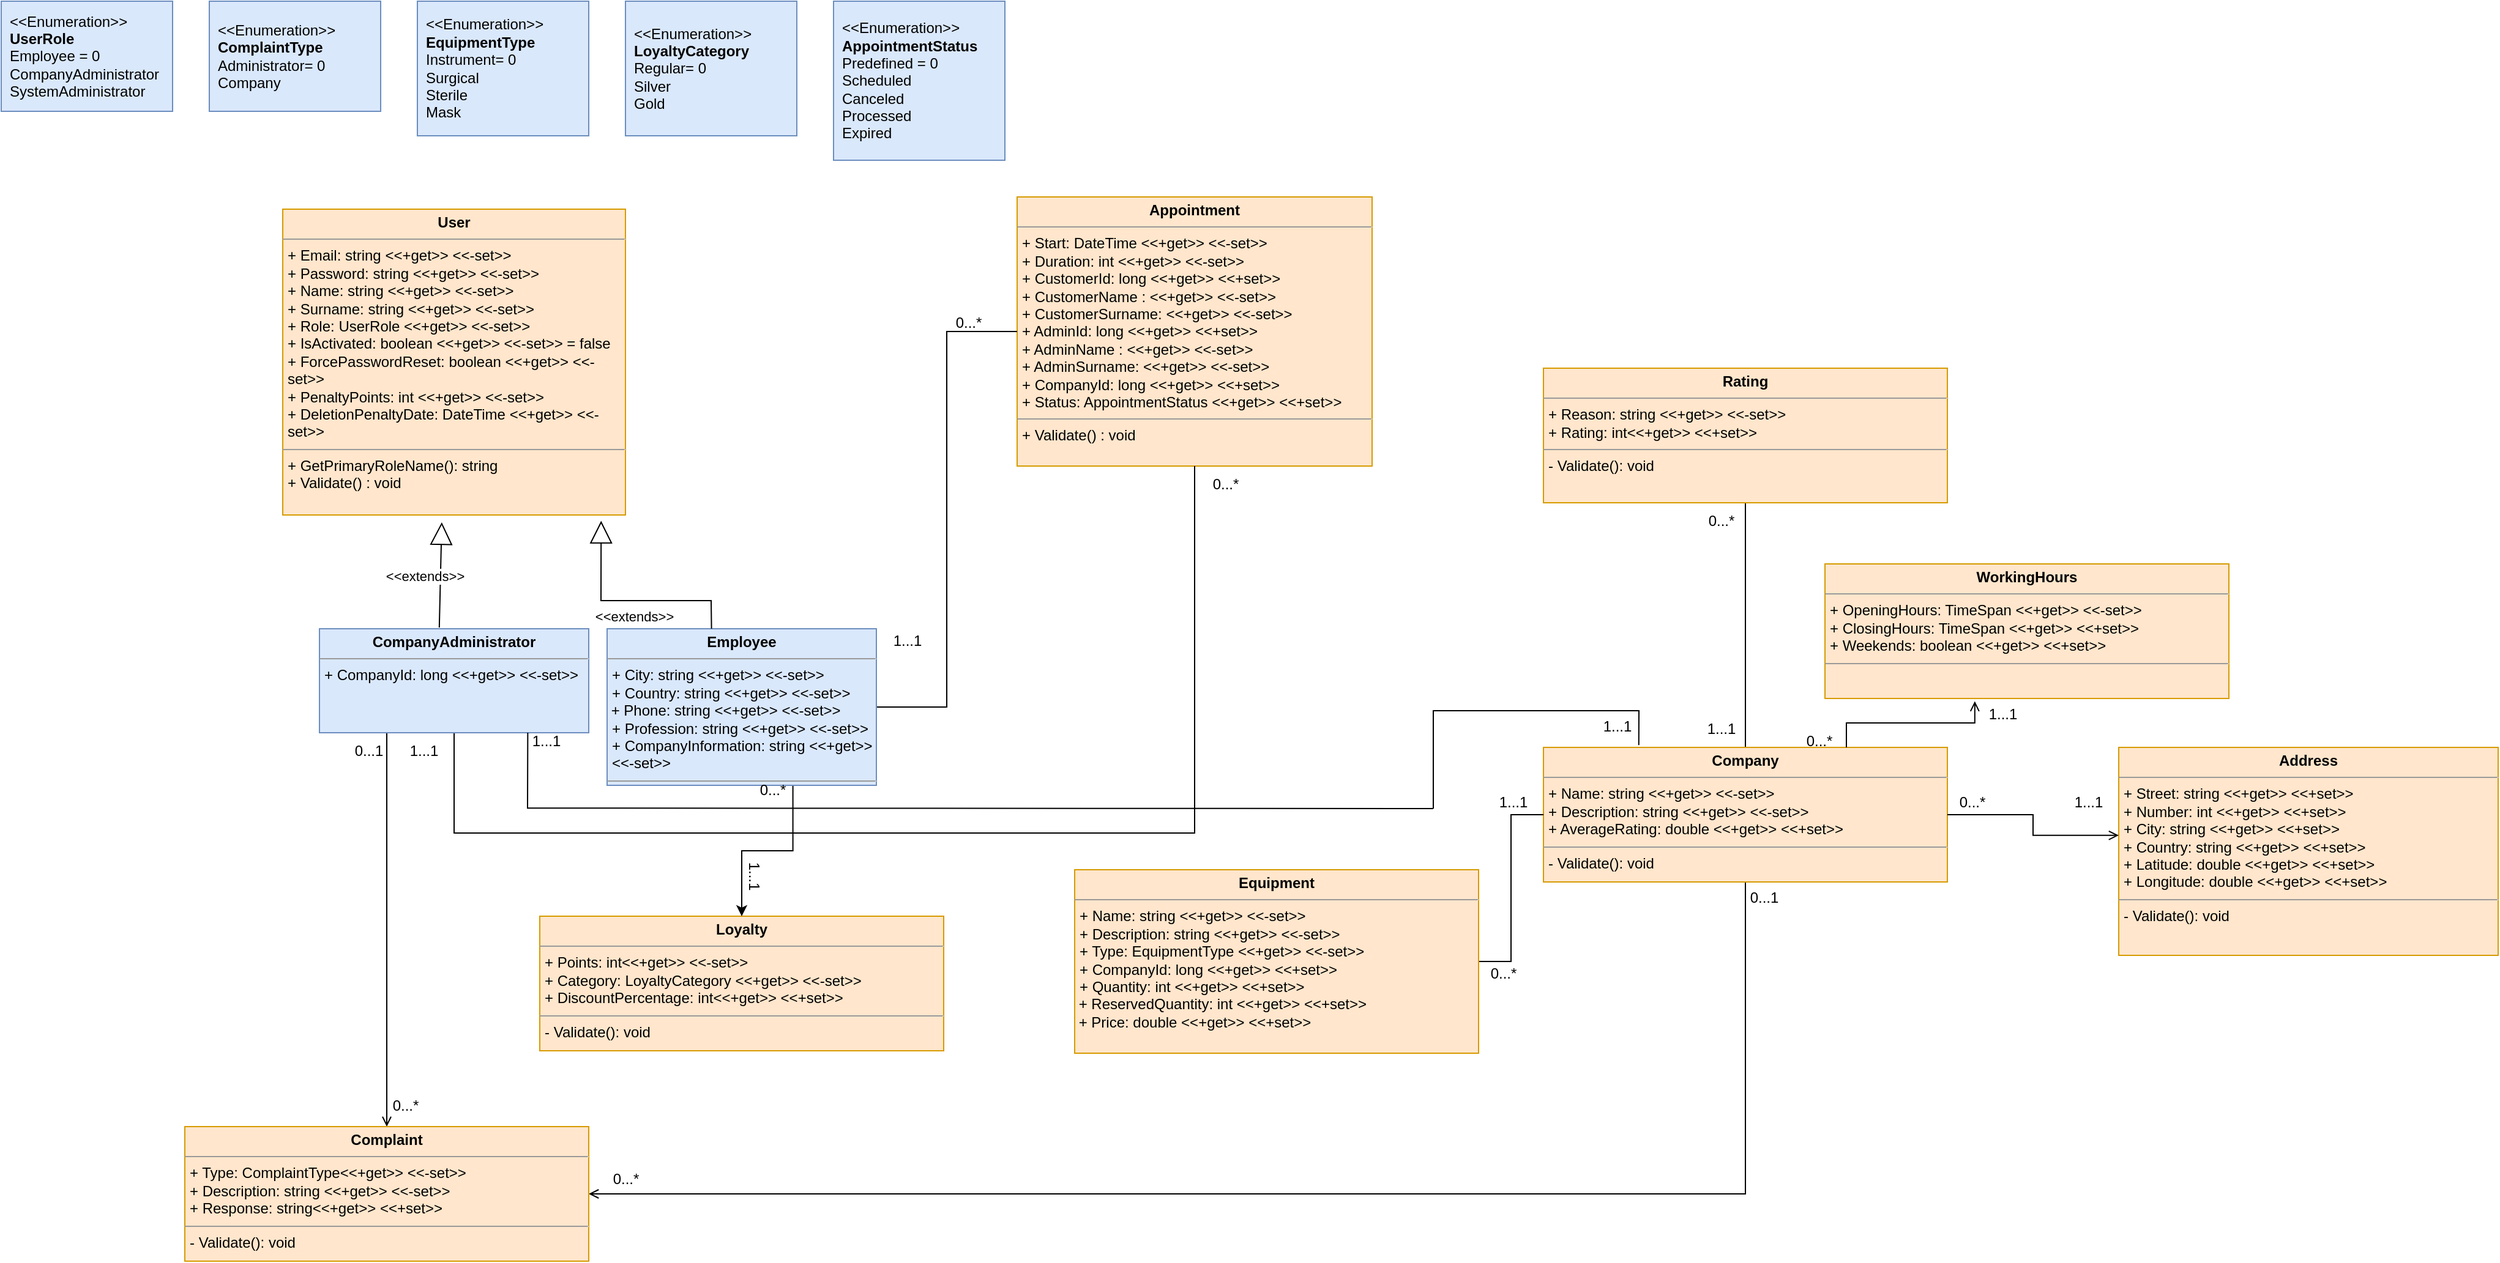 <mxfile version="22.1.18" type="google">
  <diagram id="C5RBs43oDa-KdzZeNtuy" name="Page-1">
    <mxGraphModel grid="1" page="1" gridSize="10" guides="1" tooltips="1" connect="1" arrows="1" fold="1" pageScale="1" pageWidth="827" pageHeight="1169" math="0" shadow="0">
      <root>
        <mxCell id="WIyWlLk6GJQsqaUBKTNV-0" />
        <mxCell id="WIyWlLk6GJQsqaUBKTNV-1" parent="WIyWlLk6GJQsqaUBKTNV-0" />
        <mxCell id="YwRc06k_W23xmMT741oA-0" value="&lt;p style=&quot;border-color: var(--border-color); margin: 4px 0px 0px; text-align: center;&quot;&gt;&lt;b&gt;User&lt;/b&gt;&lt;/p&gt;&lt;hr style=&quot;border-color: var(--border-color);&quot; size=&quot;1&quot;&gt;&lt;p style=&quot;border-color: var(--border-color); margin: 0px 0px 0px 4px;&quot;&gt;+ Email: string &amp;lt;&amp;lt;+get&amp;gt;&amp;gt; &amp;lt;&amp;lt;-set&amp;gt;&amp;gt;&lt;/p&gt;&lt;p style=&quot;border-color: var(--border-color); margin: 0px 0px 0px 4px;&quot;&gt;+ Password: string &amp;lt;&amp;lt;+get&amp;gt;&amp;gt; &amp;lt;&amp;lt;-set&amp;gt;&amp;gt;&lt;/p&gt;&lt;p style=&quot;border-color: var(--border-color); margin: 0px 0px 0px 4px;&quot;&gt;+ Name: string &amp;lt;&amp;lt;+get&amp;gt;&amp;gt; &amp;lt;&amp;lt;-set&amp;gt;&amp;gt;&lt;/p&gt;&lt;p style=&quot;border-color: var(--border-color); margin: 0px 0px 0px 4px;&quot;&gt;+ Surname: string &amp;lt;&amp;lt;+get&amp;gt;&amp;gt; &amp;lt;&amp;lt;-set&amp;gt;&amp;gt;&lt;/p&gt;&lt;div&gt;&lt;p style=&quot;border-color: var(--border-color); margin: 0px 0px 0px 4px;&quot;&gt;+ Role: UserRole &amp;lt;&amp;lt;+get&amp;gt;&amp;gt; &amp;lt;&amp;lt;-set&amp;gt;&amp;gt;&lt;/p&gt;&lt;p style=&quot;border-color: var(--border-color); margin: 0px 0px 0px 4px;&quot;&gt;+ IsActivated: boolean &amp;lt;&amp;lt;+get&amp;gt;&amp;gt; &amp;lt;&amp;lt;-set&amp;gt;&amp;gt; = false&lt;/p&gt;&lt;p style=&quot;border-color: var(--border-color); margin: 0px 0px 0px 4px;&quot;&gt;+ ForcePasswordReset: boolean &amp;lt;&amp;lt;+get&amp;gt;&amp;gt; &amp;lt;&amp;lt;-set&amp;gt;&amp;gt;&amp;nbsp;&lt;br&gt;&lt;/p&gt;&lt;p style=&quot;border-color: var(--border-color); margin: 0px 0px 0px 4px;&quot;&gt;+ PenaltyPoints: int &amp;lt;&amp;lt;+get&amp;gt;&amp;gt; &amp;lt;&amp;lt;-set&amp;gt;&amp;gt;&lt;/p&gt;&lt;/div&gt;&lt;div&gt;&lt;div style=&quot;border-color: var(--border-color);&quot;&gt;&lt;p style=&quot;border-color: var(--border-color); margin: 0px 0px 0px 4px;&quot;&gt;+ DeletionPenaltyDate: DateTime &amp;lt;&amp;lt;+get&amp;gt;&amp;gt; &amp;lt;&amp;lt;-set&amp;gt;&amp;gt;&lt;/p&gt;&lt;/div&gt;&lt;/div&gt;&lt;hr style=&quot;border-color: var(--border-color);&quot; size=&quot;1&quot;&gt;&lt;p style=&quot;border-color: var(--border-color); margin: 0px 0px 0px 4px;&quot;&gt;+ GetPrimaryRoleName(): string&lt;/p&gt;&lt;p style=&quot;border-color: var(--border-color); margin: 0px 0px 0px 4px;&quot;&gt;+&amp;nbsp;Validate() : void&lt;/p&gt;&lt;div&gt;&lt;br&gt;&lt;/div&gt;&lt;p style=&quot;border-color: var(--border-color); margin: 0px 0px 0px 4px;&quot;&gt;&lt;span style=&quot;background-color: initial;&quot;&gt;&lt;br&gt;&lt;/span&gt;&lt;/p&gt;&lt;p style=&quot;border-color: var(--border-color); margin: 0px 0px 0px 4px;&quot;&gt;&lt;br&gt;&lt;/p&gt;" style="verticalAlign=top;align=left;overflow=fill;fontSize=12;fontFamily=Helvetica;html=1;whiteSpace=wrap;fillColor=#ffe6cc;strokeColor=#d79b00;" vertex="1" parent="WIyWlLk6GJQsqaUBKTNV-1">
          <mxGeometry x="-1410" y="-970" width="280" height="250" as="geometry" />
        </mxCell>
        <mxCell id="YwRc06k_W23xmMT741oA-1" value="&lt;p style=&quot;border-color: var(--border-color); margin: 4px 0px 0px; text-align: center;&quot;&gt;&lt;b&gt;Address&lt;/b&gt;&lt;/p&gt;&lt;hr style=&quot;border-color: var(--border-color);&quot; size=&quot;1&quot;&gt;&lt;p style=&quot;border-color: var(--border-color); margin: 0px 0px 0px 4px;&quot;&gt;+ Street: string &amp;lt;&amp;lt;+get&amp;gt;&amp;gt; &amp;lt;&amp;lt;+set&amp;gt;&amp;gt;&lt;/p&gt;&lt;p style=&quot;border-color: var(--border-color); margin: 0px 0px 0px 4px;&quot;&gt;+ Number: int &amp;lt;&amp;lt;+get&amp;gt;&amp;gt; &amp;lt;&amp;lt;+set&amp;gt;&amp;gt;&lt;br&gt;&lt;/p&gt;&lt;p style=&quot;border-color: var(--border-color); margin: 0px 0px 0px 4px;&quot;&gt;&lt;/p&gt;&lt;p style=&quot;border-color: var(--border-color); margin: 0px 0px 0px 4px;&quot;&gt;+ City: string &amp;lt;&amp;lt;+get&amp;gt;&amp;gt; &amp;lt;&amp;lt;+set&amp;gt;&amp;gt;&lt;/p&gt;&lt;p style=&quot;border-color: var(--border-color); margin: 0px 0px 0px 4px;&quot;&gt;+ Country: string &amp;lt;&amp;lt;+get&amp;gt;&amp;gt; &amp;lt;&amp;lt;+set&amp;gt;&amp;gt;&lt;br&gt;&lt;/p&gt;&lt;p style=&quot;border-color: var(--border-color); margin: 0px 0px 0px 4px;&quot;&gt;+ Latitude: double &amp;lt;&amp;lt;+get&amp;gt;&amp;gt; &amp;lt;&amp;lt;+set&amp;gt;&amp;gt;&lt;br style=&quot;border-color: var(--border-color);&quot;&gt;&lt;/p&gt;&lt;p style=&quot;border-color: var(--border-color); margin: 0px 0px 0px 4px;&quot;&gt;+ Longitude: double &amp;lt;&amp;lt;+get&amp;gt;&amp;gt; &amp;lt;&amp;lt;+set&amp;gt;&amp;gt;&lt;/p&gt;&lt;hr style=&quot;border-color: var(--border-color);&quot; size=&quot;1&quot;&gt;&lt;p style=&quot;border-color: var(--border-color); margin: 0px 0px 0px 4px;&quot;&gt;- Validate(): void&lt;/p&gt;" style="verticalAlign=top;align=left;overflow=fill;fontSize=12;fontFamily=Helvetica;html=1;whiteSpace=wrap;fillColor=#ffe6cc;strokeColor=#d79b00;" vertex="1" parent="WIyWlLk6GJQsqaUBKTNV-1">
          <mxGeometry x="90" y="-530" width="310" height="170" as="geometry" />
        </mxCell>
        <mxCell id="YwRc06k_W23xmMT741oA-6" style="edgeStyle=orthogonalEdgeStyle;rounded=0;orthogonalLoop=1;jettySize=auto;html=1;entryX=0.5;entryY=1;entryDx=0;entryDy=0;startArrow=none;startFill=0;endArrow=none;endFill=0;" edge="1" parent="WIyWlLk6GJQsqaUBKTNV-1" source="N8vuh8ufl2t06y0tK-Bv-1" target="YwRc06k_W23xmMT741oA-4">
          <mxGeometry relative="1" as="geometry" />
        </mxCell>
        <mxCell id="YwRc06k_W23xmMT741oA-25" style="edgeStyle=orthogonalEdgeStyle;rounded=0;orthogonalLoop=1;jettySize=auto;html=1;entryX=1;entryY=0.5;entryDx=0;entryDy=0;endArrow=open;endFill=0;" edge="1" parent="WIyWlLk6GJQsqaUBKTNV-1" source="N8vuh8ufl2t06y0tK-Bv-1" target="N8vuh8ufl2t06y0tK-Bv-4">
          <mxGeometry relative="1" as="geometry">
            <mxPoint x="-300" y="100" as="targetPoint" />
            <Array as="points">
              <mxPoint x="-215" y="-165" />
            </Array>
          </mxGeometry>
        </mxCell>
        <mxCell id="N8vuh8ufl2t06y0tK-Bv-1" value="&lt;p style=&quot;border-color: var(--border-color); margin: 4px 0px 0px; text-align: center;&quot;&gt;&lt;b&gt;Company&lt;/b&gt;&lt;/p&gt;&lt;hr style=&quot;border-color: var(--border-color);&quot; size=&quot;1&quot;&gt;&lt;p style=&quot;border-color: var(--border-color); margin: 0px 0px 0px 4px;&quot;&gt;+ Name: string &amp;lt;&amp;lt;+get&amp;gt;&amp;gt; &amp;lt;&amp;lt;-set&amp;gt;&amp;gt;&lt;/p&gt;&lt;p style=&quot;border-color: var(--border-color); margin: 0px 0px 0px 4px;&quot;&gt;+ Description: string &amp;lt;&amp;lt;+get&amp;gt;&amp;gt; &amp;lt;&amp;lt;-set&amp;gt;&amp;gt;&lt;/p&gt;&lt;p style=&quot;border-color: var(--border-color); margin: 0px 0px 0px 4px;&quot;&gt;+ AverageRating: double &amp;lt;&amp;lt;+get&amp;gt;&amp;gt; &amp;lt;&amp;lt;+set&amp;gt;&amp;gt;&lt;/p&gt;&lt;hr style=&quot;border-color: var(--border-color);&quot; size=&quot;1&quot;&gt;&lt;p style=&quot;border-color: var(--border-color); margin: 0px 0px 0px 4px;&quot;&gt;- Validate(): void&lt;/p&gt;" style="verticalAlign=top;align=left;overflow=fill;fontSize=12;fontFamily=Helvetica;html=1;whiteSpace=wrap;fillColor=#ffe6cc;strokeColor=#d79b00;" vertex="1" parent="WIyWlLk6GJQsqaUBKTNV-1">
          <mxGeometry x="-380" y="-530" width="330" height="110" as="geometry" />
        </mxCell>
        <mxCell id="YwRc06k_W23xmMT741oA-3" value="&amp;lt;&amp;lt;Enumeration&amp;gt;&amp;gt;&lt;br&gt;&lt;b&gt;UserRole&lt;/b&gt;&lt;br&gt;&lt;div&gt;Employee = 0&lt;/div&gt;&lt;div&gt;CompanyAdministrator&lt;/div&gt;&lt;div&gt;SystemAdministrator&lt;/div&gt;" style="html=1;whiteSpace=wrap;fontFamily=Helvetica;fillColor=#dae8fc;strokeColor=#6c8ebf;align=left;spacingLeft=5;" vertex="1" parent="WIyWlLk6GJQsqaUBKTNV-1">
          <mxGeometry x="-1640" y="-1140" width="140" height="90" as="geometry" />
        </mxCell>
        <mxCell id="YwRc06k_W23xmMT741oA-33" style="edgeStyle=orthogonalEdgeStyle;rounded=0;orthogonalLoop=1;jettySize=auto;html=1;entryX=0;entryY=0.5;entryDx=0;entryDy=0;endArrow=none;endFill=0;" edge="1" parent="WIyWlLk6GJQsqaUBKTNV-1" source="N8vuh8ufl2t06y0tK-Bv-2" target="N8vuh8ufl2t06y0tK-Bv-1">
          <mxGeometry relative="1" as="geometry" />
        </mxCell>
        <mxCell id="N8vuh8ufl2t06y0tK-Bv-2" value="&lt;p style=&quot;border-color: var(--border-color); margin: 4px 0px 0px; text-align: center;&quot;&gt;&lt;b&gt;Equipment&lt;/b&gt;&lt;/p&gt;&lt;hr style=&quot;border-color: var(--border-color);&quot; size=&quot;1&quot;&gt;&lt;p style=&quot;border-color: var(--border-color); margin: 0px 0px 0px 4px;&quot;&gt;+ Name: string &amp;lt;&amp;lt;+get&amp;gt;&amp;gt; &amp;lt;&amp;lt;-set&amp;gt;&amp;gt;&lt;/p&gt;&lt;p style=&quot;border-color: var(--border-color); margin: 0px 0px 0px 4px;&quot;&gt;+ Description: string &amp;lt;&amp;lt;+get&amp;gt;&amp;gt; &amp;lt;&amp;lt;-set&amp;gt;&amp;gt;&lt;br&gt;&lt;/p&gt;&lt;p style=&quot;border-color: var(--border-color); margin: 0px 0px 0px 4px;&quot;&gt;&lt;/p&gt;&lt;p style=&quot;border-color: var(--border-color); margin: 0px 0px 0px 4px;&quot;&gt;+ Type: EquipmentType &amp;lt;&amp;lt;+get&amp;gt;&amp;gt; &amp;lt;&amp;lt;-set&amp;gt;&amp;gt;&lt;/p&gt;&lt;p style=&quot;border-color: var(--border-color); margin: 0px 0px 0px 4px;&quot;&gt;+ CompanyId: long &amp;lt;&amp;lt;+get&amp;gt;&amp;gt; &amp;lt;&amp;lt;+set&amp;gt;&amp;gt;&lt;/p&gt;&lt;p style=&quot;border-color: var(--border-color); margin: 0px 0px 0px 4px;&quot;&gt;+ Quantity: int &amp;lt;&amp;lt;+get&amp;gt;&amp;gt; &amp;lt;&amp;lt;+set&amp;gt;&amp;gt;&lt;br&gt;&lt;/p&gt;&lt;div&gt;&amp;nbsp;+ ReservedQuantity: int &amp;lt;&amp;lt;+get&amp;gt;&amp;gt; &amp;lt;&amp;lt;+set&amp;gt;&amp;gt;&lt;br&gt;&lt;/div&gt;&lt;div&gt;&amp;nbsp;+ Price: double &amp;lt;&amp;lt;+get&amp;gt;&amp;gt; &amp;lt;&amp;lt;+set&amp;gt;&amp;gt;&lt;br&gt;&lt;/div&gt;&lt;div&gt;&lt;br&gt;&lt;/div&gt;&lt;hr style=&quot;border-color: var(--border-color);&quot; size=&quot;1&quot;&gt;&lt;p style=&quot;border-color: var(--border-color); margin: 0px 0px 0px 4px;&quot;&gt;&lt;br&gt;&lt;/p&gt;" style="verticalAlign=top;align=left;overflow=fill;fontSize=12;fontFamily=Helvetica;html=1;whiteSpace=wrap;fillColor=#ffe6cc;strokeColor=#d79b00;" vertex="1" parent="WIyWlLk6GJQsqaUBKTNV-1">
          <mxGeometry x="-763" y="-430" width="330" height="150" as="geometry" />
        </mxCell>
        <mxCell id="N8vuh8ufl2t06y0tK-Bv-3" value="&amp;lt;&amp;lt;Enumeration&amp;gt;&amp;gt;&lt;br&gt;&lt;b&gt;EquipmentType&lt;/b&gt;&lt;br&gt;&lt;div&gt;Instrument= 0&lt;/div&gt;&lt;div&gt;Surgical&lt;/div&gt;&lt;div&gt;Sterile&lt;/div&gt;&lt;div&gt;Mask&lt;/div&gt;" style="html=1;whiteSpace=wrap;fontFamily=Helvetica;fillColor=#dae8fc;strokeColor=#6c8ebf;align=left;spacingLeft=5;" vertex="1" parent="WIyWlLk6GJQsqaUBKTNV-1">
          <mxGeometry x="-1300" y="-1140" width="140" height="110" as="geometry" />
        </mxCell>
        <mxCell id="YwRc06k_W23xmMT741oA-24" style="edgeStyle=orthogonalEdgeStyle;rounded=0;orthogonalLoop=1;jettySize=auto;html=1;entryX=0.25;entryY=1;entryDx=0;entryDy=0;endArrow=none;endFill=0;startArrow=open;startFill=0;" edge="1" parent="WIyWlLk6GJQsqaUBKTNV-1" source="N8vuh8ufl2t06y0tK-Bv-4" target="YwRc06k_W23xmMT741oA-11">
          <mxGeometry relative="1" as="geometry" />
        </mxCell>
        <mxCell id="N8vuh8ufl2t06y0tK-Bv-4" value="&lt;p style=&quot;border-color: var(--border-color); margin: 4px 0px 0px; text-align: center;&quot;&gt;&lt;b&gt;Complaint&lt;/b&gt;&lt;/p&gt;&lt;hr style=&quot;border-color: var(--border-color);&quot; size=&quot;1&quot;&gt;&lt;p style=&quot;border-color: var(--border-color); margin: 0px 0px 0px 4px;&quot;&gt;+ Type: ComplaintType&amp;lt;&amp;lt;+get&amp;gt;&amp;gt; &amp;lt;&amp;lt;-set&amp;gt;&amp;gt;&lt;/p&gt;&lt;p style=&quot;border-color: var(--border-color); margin: 0px 0px 0px 4px;&quot;&gt;+ Description: string &amp;lt;&amp;lt;+get&amp;gt;&amp;gt; &amp;lt;&amp;lt;-set&amp;gt;&amp;gt;&lt;/p&gt;&lt;p style=&quot;border-color: var(--border-color); margin: 0px 0px 0px 4px;&quot;&gt;+ Response: string&amp;lt;&amp;lt;+get&amp;gt;&amp;gt; &amp;lt;&amp;lt;+set&amp;gt;&amp;gt;&lt;/p&gt;&lt;hr style=&quot;border-color: var(--border-color);&quot; size=&quot;1&quot;&gt;&lt;p style=&quot;border-color: var(--border-color); margin: 0px 0px 0px 4px;&quot;&gt;- Validate(): void&lt;/p&gt;" style="verticalAlign=top;align=left;overflow=fill;fontSize=12;fontFamily=Helvetica;html=1;whiteSpace=wrap;fillColor=#ffe6cc;strokeColor=#d79b00;" vertex="1" parent="WIyWlLk6GJQsqaUBKTNV-1">
          <mxGeometry x="-1490" y="-220" width="330" height="110" as="geometry" />
        </mxCell>
        <mxCell id="N8vuh8ufl2t06y0tK-Bv-5" value="&amp;lt;&amp;lt;Enumeration&amp;gt;&amp;gt;&lt;br&gt;&lt;b&gt;ComplaintType&lt;/b&gt;&lt;br&gt;&lt;div&gt;Administrator= 0&lt;/div&gt;&lt;div&gt;Company&lt;/div&gt;" style="html=1;whiteSpace=wrap;fontFamily=Helvetica;fillColor=#dae8fc;strokeColor=#6c8ebf;align=left;spacingLeft=5;" vertex="1" parent="WIyWlLk6GJQsqaUBKTNV-1">
          <mxGeometry x="-1470" y="-1140" width="140" height="90" as="geometry" />
        </mxCell>
        <mxCell id="N8vuh8ufl2t06y0tK-Bv-6" value="&lt;p style=&quot;border-color: var(--border-color); margin: 4px 0px 0px; text-align: center;&quot;&gt;&lt;b&gt;Loyalty&lt;/b&gt;&lt;/p&gt;&lt;hr style=&quot;border-color: var(--border-color);&quot; size=&quot;1&quot;&gt;&lt;p style=&quot;border-color: var(--border-color); margin: 0px 0px 0px 4px;&quot;&gt;+ Points: int&amp;lt;&amp;lt;+get&amp;gt;&amp;gt; &amp;lt;&amp;lt;-set&amp;gt;&amp;gt;&lt;/p&gt;&lt;p style=&quot;border-color: var(--border-color); margin: 0px 0px 0px 4px;&quot;&gt;+ Category: LoyaltyCategory &amp;lt;&amp;lt;+get&amp;gt;&amp;gt; &amp;lt;&amp;lt;-set&amp;gt;&amp;gt;&lt;/p&gt;&lt;p style=&quot;border-color: var(--border-color); margin: 0px 0px 0px 4px;&quot;&gt;+ DiscountPercentage: int&amp;lt;&amp;lt;+get&amp;gt;&amp;gt; &amp;lt;&amp;lt;+set&amp;gt;&amp;gt;&lt;/p&gt;&lt;hr style=&quot;border-color: var(--border-color);&quot; size=&quot;1&quot;&gt;&lt;p style=&quot;border-color: var(--border-color); margin: 0px 0px 0px 4px;&quot;&gt;- Validate(): void&lt;/p&gt;" style="verticalAlign=top;align=left;overflow=fill;fontSize=12;fontFamily=Helvetica;html=1;whiteSpace=wrap;fillColor=#ffe6cc;strokeColor=#d79b00;" vertex="1" parent="WIyWlLk6GJQsqaUBKTNV-1">
          <mxGeometry x="-1200" y="-392" width="330" height="110" as="geometry" />
        </mxCell>
        <mxCell id="N8vuh8ufl2t06y0tK-Bv-7" value="&amp;lt;&amp;lt;Enumeration&amp;gt;&amp;gt;&lt;br&gt;&lt;b&gt;LoyaltyCategory&lt;/b&gt;&lt;br&gt;&lt;div&gt;Regular= 0&lt;/div&gt;&lt;div&gt;Silver&lt;/div&gt;&lt;div&gt;Gold&lt;/div&gt;" style="html=1;whiteSpace=wrap;fontFamily=Helvetica;fillColor=#dae8fc;strokeColor=#6c8ebf;align=left;spacingLeft=5;" vertex="1" parent="WIyWlLk6GJQsqaUBKTNV-1">
          <mxGeometry x="-1130" y="-1140" width="140" height="110" as="geometry" />
        </mxCell>
        <mxCell id="YwRc06k_W23xmMT741oA-4" value="&lt;p style=&quot;border-color: var(--border-color); margin: 4px 0px 0px; text-align: center;&quot;&gt;&lt;b&gt;Rating&lt;/b&gt;&lt;/p&gt;&lt;hr style=&quot;border-color: var(--border-color);&quot; size=&quot;1&quot;&gt;&lt;p style=&quot;border-color: var(--border-color); margin: 0px 0px 0px 4px;&quot;&gt;&lt;span style=&quot;background-color: initial;&quot;&gt;+ Reason: string &amp;lt;&amp;lt;+get&amp;gt;&amp;gt; &amp;lt;&amp;lt;-set&amp;gt;&amp;gt;&lt;/span&gt;&lt;br&gt;&lt;/p&gt;&lt;p style=&quot;border-color: var(--border-color); margin: 0px 0px 0px 4px;&quot;&gt;+ Rating: int&amp;lt;&amp;lt;+get&amp;gt;&amp;gt; &amp;lt;&amp;lt;+set&amp;gt;&amp;gt;&lt;/p&gt;&lt;hr style=&quot;border-color: var(--border-color);&quot; size=&quot;1&quot;&gt;&lt;p style=&quot;border-color: var(--border-color); margin: 0px 0px 0px 4px;&quot;&gt;- Validate(): void&lt;/p&gt;" style="verticalAlign=top;align=left;overflow=fill;fontSize=12;fontFamily=Helvetica;html=1;whiteSpace=wrap;fillColor=#ffe6cc;strokeColor=#d79b00;" vertex="1" parent="WIyWlLk6GJQsqaUBKTNV-1">
          <mxGeometry x="-380" y="-840" width="330" height="110" as="geometry" />
        </mxCell>
        <mxCell id="YwRc06k_W23xmMT741oA-5" value="&lt;p style=&quot;border-color: var(--border-color); margin: 4px 0px 0px; text-align: center;&quot;&gt;&lt;b&gt;Appointment&lt;/b&gt;&lt;/p&gt;&lt;hr style=&quot;border-color: var(--border-color);&quot; size=&quot;1&quot;&gt;&lt;p style=&quot;border-color: var(--border-color); margin: 0px 0px 0px 4px;&quot;&gt;+ Start: DateTime &amp;lt;&amp;lt;+get&amp;gt;&amp;gt; &amp;lt;&amp;lt;-set&amp;gt;&amp;gt;&lt;/p&gt;&lt;p style=&quot;border-color: var(--border-color); margin: 0px 0px 0px 4px;&quot;&gt;+ Duration: int &amp;lt;&amp;lt;+get&amp;gt;&amp;gt; &amp;lt;&amp;lt;-set&amp;gt;&amp;gt;&lt;/p&gt;&lt;div&gt;&lt;p style=&quot;border-color: var(--border-color); margin: 0px 0px 0px 4px;&quot;&gt;+ CustomerId: long &amp;lt;&amp;lt;+get&amp;gt;&amp;gt; &amp;lt;&amp;lt;+set&amp;gt;&amp;gt;&lt;/p&gt;&lt;p style=&quot;border-color: var(--border-color); margin: 0px 0px 0px 4px;&quot;&gt;+ CustomerName : &amp;lt;&amp;lt;+get&amp;gt;&amp;gt; &amp;lt;&amp;lt;-set&amp;gt;&amp;gt;&lt;/p&gt;&lt;p style=&quot;border-color: var(--border-color); margin: 0px 0px 0px 4px;&quot;&gt;+ CustomerSurname: &amp;lt;&amp;lt;+get&amp;gt;&amp;gt; &amp;lt;&amp;lt;-set&amp;gt;&amp;gt;&lt;/p&gt;&lt;p style=&quot;border-color: var(--border-color); margin: 0px 0px 0px 4px;&quot;&gt;+ AdminId: long &amp;lt;&amp;lt;+get&amp;gt;&amp;gt; &amp;lt;&amp;lt;+set&amp;gt;&amp;gt;&lt;/p&gt;&lt;p style=&quot;border-color: var(--border-color); margin: 0px 0px 0px 4px;&quot;&gt;+ AdminName : &amp;lt;&amp;lt;+get&amp;gt;&amp;gt; &amp;lt;&amp;lt;-set&amp;gt;&amp;gt;&lt;/p&gt;&lt;p style=&quot;border-color: var(--border-color); margin: 0px 0px 0px 4px;&quot;&gt;+ AdminSurname: &amp;lt;&amp;lt;+get&amp;gt;&amp;gt; &amp;lt;&amp;lt;-set&amp;gt;&amp;gt;&lt;/p&gt;&lt;p style=&quot;border-color: var(--border-color); margin: 0px 0px 0px 4px;&quot;&gt;+ CompanyId: long &amp;lt;&amp;lt;+get&amp;gt;&amp;gt; &amp;lt;&amp;lt;+set&amp;gt;&amp;gt;&lt;br&gt;&lt;/p&gt;&lt;p style=&quot;border-color: var(--border-color); margin: 0px 0px 0px 4px;&quot;&gt;+ Status: AppointmentStatus &amp;lt;&amp;lt;+get&amp;gt;&amp;gt; &amp;lt;&amp;lt;+set&amp;gt;&amp;gt;&lt;br&gt;&lt;/p&gt;&lt;/div&gt;&lt;hr style=&quot;border-color: var(--border-color);&quot; size=&quot;1&quot;&gt;&lt;p style=&quot;border-color: var(--border-color); margin: 0px 0px 0px 4px;&quot;&gt;&lt;span style=&quot;background-color: initial;&quot;&gt;+&amp;nbsp;Validate() : void&lt;/span&gt;&lt;br&gt;&lt;/p&gt;&lt;div&gt;&lt;br&gt;&lt;/div&gt;&lt;p style=&quot;border-color: var(--border-color); margin: 0px 0px 0px 4px;&quot;&gt;&lt;span style=&quot;background-color: initial;&quot;&gt;&lt;br&gt;&lt;/span&gt;&lt;/p&gt;&lt;p style=&quot;border-color: var(--border-color); margin: 0px 0px 0px 4px;&quot;&gt;&lt;br&gt;&lt;/p&gt;" style="verticalAlign=top;align=left;overflow=fill;fontSize=12;fontFamily=Helvetica;html=1;whiteSpace=wrap;fillColor=#ffe6cc;strokeColor=#d79b00;" vertex="1" parent="WIyWlLk6GJQsqaUBKTNV-1">
          <mxGeometry x="-810" y="-980" width="290" height="220" as="geometry" />
        </mxCell>
        <mxCell id="YwRc06k_W23xmMT741oA-7" value="0...*" style="text;html=1;align=center;verticalAlign=middle;resizable=0;points=[];autosize=1;strokeColor=none;fillColor=none;" vertex="1" parent="WIyWlLk6GJQsqaUBKTNV-1">
          <mxGeometry x="-255" y="-730" width="40" height="30" as="geometry" />
        </mxCell>
        <mxCell id="YwRc06k_W23xmMT741oA-8" value="1...1" style="text;html=1;align=center;verticalAlign=middle;resizable=0;points=[];autosize=1;strokeColor=none;fillColor=none;" vertex="1" parent="WIyWlLk6GJQsqaUBKTNV-1">
          <mxGeometry x="-260" y="-560" width="50" height="30" as="geometry" />
        </mxCell>
        <mxCell id="YwRc06k_W23xmMT741oA-12" style="edgeStyle=orthogonalEdgeStyle;rounded=0;orthogonalLoop=1;jettySize=auto;html=1;entryX=0;entryY=0.5;entryDx=0;entryDy=0;endArrow=none;endFill=0;" edge="1" parent="WIyWlLk6GJQsqaUBKTNV-1" source="YwRc06k_W23xmMT741oA-9" target="YwRc06k_W23xmMT741oA-5">
          <mxGeometry relative="1" as="geometry" />
        </mxCell>
        <mxCell id="YwRc06k_W23xmMT741oA-21" style="edgeStyle=orthogonalEdgeStyle;rounded=0;orthogonalLoop=1;jettySize=auto;html=1;exitX=0.69;exitY=0.993;exitDx=0;exitDy=0;exitPerimeter=0;" edge="1" parent="WIyWlLk6GJQsqaUBKTNV-1" source="YwRc06k_W23xmMT741oA-9" target="N8vuh8ufl2t06y0tK-Bv-6">
          <mxGeometry relative="1" as="geometry" />
        </mxCell>
        <mxCell id="YwRc06k_W23xmMT741oA-9" value="&lt;p style=&quot;margin:0px;margin-top:4px;text-align:center;&quot;&gt;&lt;b&gt;Employee&lt;/b&gt;&lt;/p&gt;&lt;hr size=&quot;1&quot;&gt;&lt;p style=&quot;margin:0px;margin-left:4px;&quot;&gt;+ City: string &amp;lt;&amp;lt;+get&amp;gt;&amp;gt; &amp;lt;&amp;lt;-set&amp;gt;&amp;gt;&lt;br&gt;&lt;/p&gt;&lt;p style=&quot;margin:0px;margin-left:4px;&quot;&gt;+ Country: string &amp;lt;&amp;lt;+get&amp;gt;&amp;gt; &amp;lt;&amp;lt;-set&amp;gt;&amp;gt;&lt;/p&gt;&amp;nbsp;+ Phone: string &amp;lt;&amp;lt;+get&amp;gt;&amp;gt; &amp;lt;&amp;lt;-set&amp;gt;&amp;gt;&lt;p style=&quot;margin:0px;margin-left:4px;&quot;&gt;+ Profession: string &amp;lt;&amp;lt;+get&amp;gt;&amp;gt; &amp;lt;&amp;lt;-set&amp;gt;&amp;gt;&lt;br&gt;&lt;/p&gt;&lt;p style=&quot;margin:0px;margin-left:4px;&quot;&gt;+ CompanyInformation: string &amp;lt;&amp;lt;+get&amp;gt;&amp;gt; &amp;lt;&amp;lt;-set&amp;gt;&amp;gt;&lt;br&gt;&lt;/p&gt;&lt;hr size=&quot;1&quot;&gt;&lt;p style=&quot;margin:0px;margin-left:4px;&quot;&gt;&lt;br&gt;&lt;/p&gt;" style="verticalAlign=top;align=left;overflow=fill;fontSize=12;fontFamily=Helvetica;html=1;whiteSpace=wrap;fillColor=#dae8fc;strokeColor=#6c8ebf;" vertex="1" parent="WIyWlLk6GJQsqaUBKTNV-1">
          <mxGeometry x="-1145" y="-627" width="220" height="128" as="geometry" />
        </mxCell>
        <mxCell id="YwRc06k_W23xmMT741oA-13" style="edgeStyle=orthogonalEdgeStyle;rounded=0;orthogonalLoop=1;jettySize=auto;html=1;entryX=0.5;entryY=1;entryDx=0;entryDy=0;exitX=0.5;exitY=1;exitDx=0;exitDy=0;endArrow=none;endFill=0;startArrow=none;startFill=0;" edge="1" parent="WIyWlLk6GJQsqaUBKTNV-1" source="YwRc06k_W23xmMT741oA-11" target="YwRc06k_W23xmMT741oA-5">
          <mxGeometry relative="1" as="geometry">
            <mxPoint x="-1150" y="-496.444" as="sourcePoint" />
            <mxPoint x="-655" y="-672.0" as="targetPoint" />
            <Array as="points">
              <mxPoint x="-1270" y="-460" />
              <mxPoint x="-665" y="-460" />
            </Array>
          </mxGeometry>
        </mxCell>
        <mxCell id="YwRc06k_W23xmMT741oA-11" value="&lt;p style=&quot;margin:0px;margin-top:4px;text-align:center;&quot;&gt;&lt;b&gt;CompanyAdministrator&lt;/b&gt;&lt;/p&gt;&lt;hr size=&quot;1&quot;&gt;&lt;p style=&quot;margin:0px;margin-left:4px;&quot;&gt;+ CompanyId: long &amp;lt;&amp;lt;+get&amp;gt;&amp;gt; &amp;lt;&amp;lt;-set&amp;gt;&amp;gt;&lt;/p&gt;" style="verticalAlign=top;align=left;overflow=fill;fontSize=12;fontFamily=Helvetica;html=1;whiteSpace=wrap;fillColor=#dae8fc;strokeColor=#6c8ebf;" vertex="1" parent="WIyWlLk6GJQsqaUBKTNV-1">
          <mxGeometry x="-1380" y="-627" width="220" height="85" as="geometry" />
        </mxCell>
        <mxCell id="YwRc06k_W23xmMT741oA-14" value="0...*" style="text;html=1;align=center;verticalAlign=middle;resizable=0;points=[];autosize=1;strokeColor=none;fillColor=none;" vertex="1" parent="WIyWlLk6GJQsqaUBKTNV-1">
          <mxGeometry x="-660" y="-760" width="40" height="30" as="geometry" />
        </mxCell>
        <mxCell id="YwRc06k_W23xmMT741oA-15" value="1...1" style="text;html=1;align=center;verticalAlign=middle;resizable=0;points=[];autosize=1;strokeColor=none;fillColor=none;" vertex="1" parent="WIyWlLk6GJQsqaUBKTNV-1">
          <mxGeometry x="-1320" y="-542" width="50" height="30" as="geometry" />
        </mxCell>
        <mxCell id="YwRc06k_W23xmMT741oA-16" value="0...*" style="text;html=1;align=center;verticalAlign=middle;resizable=0;points=[];autosize=1;strokeColor=none;fillColor=none;" vertex="1" parent="WIyWlLk6GJQsqaUBKTNV-1">
          <mxGeometry x="-870" y="-892" width="40" height="30" as="geometry" />
        </mxCell>
        <mxCell id="YwRc06k_W23xmMT741oA-17" value="1...1" style="text;html=1;align=center;verticalAlign=middle;resizable=0;points=[];autosize=1;strokeColor=none;fillColor=none;" vertex="1" parent="WIyWlLk6GJQsqaUBKTNV-1">
          <mxGeometry x="-925" y="-632" width="50" height="30" as="geometry" />
        </mxCell>
        <mxCell id="YwRc06k_W23xmMT741oA-19" value="&amp;lt;&amp;lt;extends&amp;gt;&amp;gt;" style="endArrow=block;endSize=16;endFill=0;html=1;rounded=0;fontFamily=Helvetica;exitX=0.445;exitY=0.035;exitDx=0;exitDy=0;exitPerimeter=0;entryX=0.464;entryY=1.019;entryDx=0;entryDy=0;entryPerimeter=0;" edge="1" parent="WIyWlLk6GJQsqaUBKTNV-1">
          <mxGeometry x="-0.034" y="13" width="160" relative="1" as="geometry">
            <mxPoint x="-1282.1" y="-628.025" as="sourcePoint" />
            <mxPoint x="-1280.08" y="-714.06" as="targetPoint" />
            <mxPoint as="offset" />
          </mxGeometry>
        </mxCell>
        <mxCell id="YwRc06k_W23xmMT741oA-20" value="&amp;lt;&amp;lt;extends&amp;gt;&amp;gt;" style="endArrow=block;endSize=16;endFill=0;html=1;rounded=0;fontFamily=Helvetica;exitX=0.365;exitY=-0.025;exitDx=0;exitDy=0;exitPerimeter=0;entryX=0.929;entryY=1.019;entryDx=0;entryDy=0;entryPerimeter=0;" edge="1" parent="WIyWlLk6GJQsqaUBKTNV-1" target="YwRc06k_W23xmMT741oA-0">
          <mxGeometry x="-0.034" y="13" width="160" relative="1" as="geometry">
            <mxPoint x="-1059.7" y="-627.125" as="sourcePoint" />
            <mxPoint x="-1137.98" y="-716.04" as="targetPoint" />
            <mxPoint as="offset" />
            <Array as="points">
              <mxPoint x="-1060" y="-650" />
              <mxPoint x="-1150" y="-650" />
            </Array>
          </mxGeometry>
        </mxCell>
        <mxCell id="YwRc06k_W23xmMT741oA-22" value="1...1" style="text;html=1;align=center;verticalAlign=middle;resizable=0;points=[];autosize=1;strokeColor=none;fillColor=none;rotation=90;" vertex="1" parent="WIyWlLk6GJQsqaUBKTNV-1">
          <mxGeometry x="-1050" y="-440" width="50" height="30" as="geometry" />
        </mxCell>
        <mxCell id="YwRc06k_W23xmMT741oA-26" value="0...*" style="text;html=1;align=center;verticalAlign=middle;resizable=0;points=[];autosize=1;strokeColor=none;fillColor=none;" vertex="1" parent="WIyWlLk6GJQsqaUBKTNV-1">
          <mxGeometry x="-1150" y="-192" width="40" height="30" as="geometry" />
        </mxCell>
        <mxCell id="YwRc06k_W23xmMT741oA-27" value="0...*" style="text;html=1;align=center;verticalAlign=middle;resizable=0;points=[];autosize=1;strokeColor=none;fillColor=none;" vertex="1" parent="WIyWlLk6GJQsqaUBKTNV-1">
          <mxGeometry x="-1330" y="-252" width="40" height="30" as="geometry" />
        </mxCell>
        <mxCell id="YwRc06k_W23xmMT741oA-28" value="0...1" style="text;html=1;align=center;verticalAlign=middle;resizable=0;points=[];autosize=1;strokeColor=none;fillColor=none;" vertex="1" parent="WIyWlLk6GJQsqaUBKTNV-1">
          <mxGeometry x="-1365" y="-542" width="50" height="30" as="geometry" />
        </mxCell>
        <mxCell id="YwRc06k_W23xmMT741oA-29" value="0...1" style="text;html=1;align=center;verticalAlign=middle;resizable=0;points=[];autosize=1;strokeColor=none;fillColor=none;" vertex="1" parent="WIyWlLk6GJQsqaUBKTNV-1">
          <mxGeometry x="-225" y="-422" width="50" height="30" as="geometry" />
        </mxCell>
        <mxCell id="YwRc06k_W23xmMT741oA-30" style="edgeStyle=orthogonalEdgeStyle;rounded=0;orthogonalLoop=1;jettySize=auto;html=1;entryX=0;entryY=0.423;entryDx=0;entryDy=0;entryPerimeter=0;endArrow=open;endFill=0;" edge="1" parent="WIyWlLk6GJQsqaUBKTNV-1" source="N8vuh8ufl2t06y0tK-Bv-1" target="YwRc06k_W23xmMT741oA-1">
          <mxGeometry relative="1" as="geometry" />
        </mxCell>
        <mxCell id="YwRc06k_W23xmMT741oA-31" value="1...1" style="text;html=1;align=center;verticalAlign=middle;resizable=0;points=[];autosize=1;strokeColor=none;fillColor=none;" vertex="1" parent="WIyWlLk6GJQsqaUBKTNV-1">
          <mxGeometry x="40" y="-500" width="50" height="30" as="geometry" />
        </mxCell>
        <mxCell id="YwRc06k_W23xmMT741oA-32" value="0...*" style="text;html=1;align=center;verticalAlign=middle;resizable=0;points=[];autosize=1;strokeColor=none;fillColor=none;" vertex="1" parent="WIyWlLk6GJQsqaUBKTNV-1">
          <mxGeometry x="-50" y="-500" width="40" height="30" as="geometry" />
        </mxCell>
        <mxCell id="YwRc06k_W23xmMT741oA-34" value="1...1" style="text;html=1;align=center;verticalAlign=middle;resizable=0;points=[];autosize=1;strokeColor=none;fillColor=none;" vertex="1" parent="WIyWlLk6GJQsqaUBKTNV-1">
          <mxGeometry x="-430" y="-500" width="50" height="30" as="geometry" />
        </mxCell>
        <mxCell id="YwRc06k_W23xmMT741oA-35" value="0...*" style="text;html=1;align=center;verticalAlign=middle;resizable=0;points=[];autosize=1;strokeColor=none;fillColor=none;" vertex="1" parent="WIyWlLk6GJQsqaUBKTNV-1">
          <mxGeometry x="-433" y="-360" width="40" height="30" as="geometry" />
        </mxCell>
        <mxCell id="YwRc06k_W23xmMT741oA-36" value="" style="endArrow=none;html=1;rounded=0;exitX=0.719;exitY=1.005;exitDx=0;exitDy=0;exitPerimeter=0;" edge="1" parent="WIyWlLk6GJQsqaUBKTNV-1">
          <mxGeometry width="50" height="50" relative="1" as="geometry">
            <mxPoint x="-1209.82" y="-542.005" as="sourcePoint" />
            <mxPoint x="-470" y="-480" as="targetPoint" />
            <Array as="points">
              <mxPoint x="-1210" y="-480.43" />
            </Array>
          </mxGeometry>
        </mxCell>
        <mxCell id="YwRc06k_W23xmMT741oA-38" value="" style="endArrow=none;html=1;rounded=0;entryX=0.236;entryY=-0.017;entryDx=0;entryDy=0;entryPerimeter=0;" edge="1" parent="WIyWlLk6GJQsqaUBKTNV-1" target="N8vuh8ufl2t06y0tK-Bv-1">
          <mxGeometry width="50" height="50" relative="1" as="geometry">
            <mxPoint x="-470" y="-480" as="sourcePoint" />
            <mxPoint x="-300" y="-560" as="targetPoint" />
            <Array as="points">
              <mxPoint x="-470" y="-560" />
              <mxPoint x="-302" y="-560" />
            </Array>
          </mxGeometry>
        </mxCell>
        <mxCell id="YwRc06k_W23xmMT741oA-39" value="1...1" style="text;html=1;align=center;verticalAlign=middle;resizable=0;points=[];autosize=1;strokeColor=none;fillColor=none;" vertex="1" parent="WIyWlLk6GJQsqaUBKTNV-1">
          <mxGeometry x="-345" y="-562" width="50" height="30" as="geometry" />
        </mxCell>
        <mxCell id="YwRc06k_W23xmMT741oA-40" value="1...1" style="text;html=1;align=center;verticalAlign=middle;resizable=0;points=[];autosize=1;strokeColor=none;fillColor=none;" vertex="1" parent="WIyWlLk6GJQsqaUBKTNV-1">
          <mxGeometry x="-1220" y="-550" width="50" height="30" as="geometry" />
        </mxCell>
        <mxCell id="YwRc06k_W23xmMT741oA-23" value="0...*" style="text;html=1;align=center;verticalAlign=middle;resizable=0;points=[];autosize=1;strokeColor=none;fillColor=none;rotation=0;" vertex="1" parent="WIyWlLk6GJQsqaUBKTNV-1">
          <mxGeometry x="-1030" y="-510" width="40" height="30" as="geometry" />
        </mxCell>
        <mxCell id="cvSOy-TsaiicpaHv2sSp-1" value="&amp;lt;&amp;lt;Enumeration&amp;gt;&amp;gt;&lt;br&gt;&lt;b&gt;AppointmentStatus&lt;/b&gt;&lt;br&gt;&lt;div&gt;&lt;div&gt;Predefined = 0&lt;/div&gt;&lt;div&gt;Scheduled&lt;/div&gt;&lt;div&gt;Canceled&lt;/div&gt;&lt;div&gt;Processed&lt;/div&gt;&lt;div&gt;Expired&lt;/div&gt;&lt;/div&gt;" style="html=1;whiteSpace=wrap;fontFamily=Helvetica;fillColor=#dae8fc;strokeColor=#6c8ebf;align=left;spacingLeft=5;" vertex="1" parent="WIyWlLk6GJQsqaUBKTNV-1">
          <mxGeometry x="-960" y="-1140" width="140" height="130" as="geometry" />
        </mxCell>
        <mxCell id="cvSOy-TsaiicpaHv2sSp-2" value="&lt;p style=&quot;border-color: var(--border-color); margin: 4px 0px 0px; text-align: center;&quot;&gt;&lt;b&gt;WorkingHours&lt;/b&gt;&lt;br&gt;&lt;/p&gt;&lt;hr style=&quot;border-color: var(--border-color);&quot; size=&quot;1&quot;&gt;&lt;p style=&quot;border-color: var(--border-color); margin: 0px 0px 0px 4px;&quot;&gt;&lt;span style=&quot;background-color: initial;&quot;&gt;+ OpeningHours: TimeSpan &amp;lt;&amp;lt;+get&amp;gt;&amp;gt; &amp;lt;&amp;lt;-set&amp;gt;&amp;gt;&lt;/span&gt;&lt;br&gt;&lt;/p&gt;&lt;p style=&quot;border-color: var(--border-color); margin: 0px 0px 0px 4px;&quot;&gt;+ ClosingHours: TimeSpan&amp;nbsp;&amp;lt;&amp;lt;+get&amp;gt;&amp;gt; &amp;lt;&amp;lt;+set&amp;gt;&amp;gt;&lt;/p&gt;&lt;p style=&quot;border-color: var(--border-color); margin: 0px 0px 0px 4px;&quot;&gt;+ Weekends: boolean &amp;lt;&amp;lt;+get&amp;gt;&amp;gt; &amp;lt;&amp;lt;+set&amp;gt;&amp;gt;&lt;br&gt;&lt;/p&gt;&lt;hr style=&quot;border-color: var(--border-color);&quot; size=&quot;1&quot;&gt;&lt;p style=&quot;border-color: var(--border-color); margin: 0px 0px 0px 4px;&quot;&gt;&lt;br&gt;&lt;/p&gt;" style="verticalAlign=top;align=left;overflow=fill;fontSize=12;fontFamily=Helvetica;html=1;whiteSpace=wrap;fillColor=#ffe6cc;strokeColor=#d79b00;" vertex="1" parent="WIyWlLk6GJQsqaUBKTNV-1">
          <mxGeometry x="-150" y="-680" width="330" height="110" as="geometry" />
        </mxCell>
        <mxCell id="cvSOy-TsaiicpaHv2sSp-3" style="edgeStyle=orthogonalEdgeStyle;rounded=0;orthogonalLoop=1;jettySize=auto;html=1;exitX=0.75;exitY=0;exitDx=0;exitDy=0;entryX=0.371;entryY=1.021;entryDx=0;entryDy=0;entryPerimeter=0;endArrow=open;endFill=0;" edge="1" parent="WIyWlLk6GJQsqaUBKTNV-1" source="N8vuh8ufl2t06y0tK-Bv-1" target="cvSOy-TsaiicpaHv2sSp-2">
          <mxGeometry relative="1" as="geometry" />
        </mxCell>
        <mxCell id="cvSOy-TsaiicpaHv2sSp-4" value="0...*" style="text;html=1;align=center;verticalAlign=middle;resizable=0;points=[];autosize=1;strokeColor=none;fillColor=none;" vertex="1" parent="WIyWlLk6GJQsqaUBKTNV-1">
          <mxGeometry x="-175" y="-550" width="40" height="30" as="geometry" />
        </mxCell>
        <mxCell id="cvSOy-TsaiicpaHv2sSp-5" value="1...1" style="text;html=1;align=center;verticalAlign=middle;resizable=0;points=[];autosize=1;strokeColor=none;fillColor=none;" vertex="1" parent="WIyWlLk6GJQsqaUBKTNV-1">
          <mxGeometry x="-30" y="-572" width="50" height="30" as="geometry" />
        </mxCell>
      </root>
    </mxGraphModel>
  </diagram>
</mxfile>
